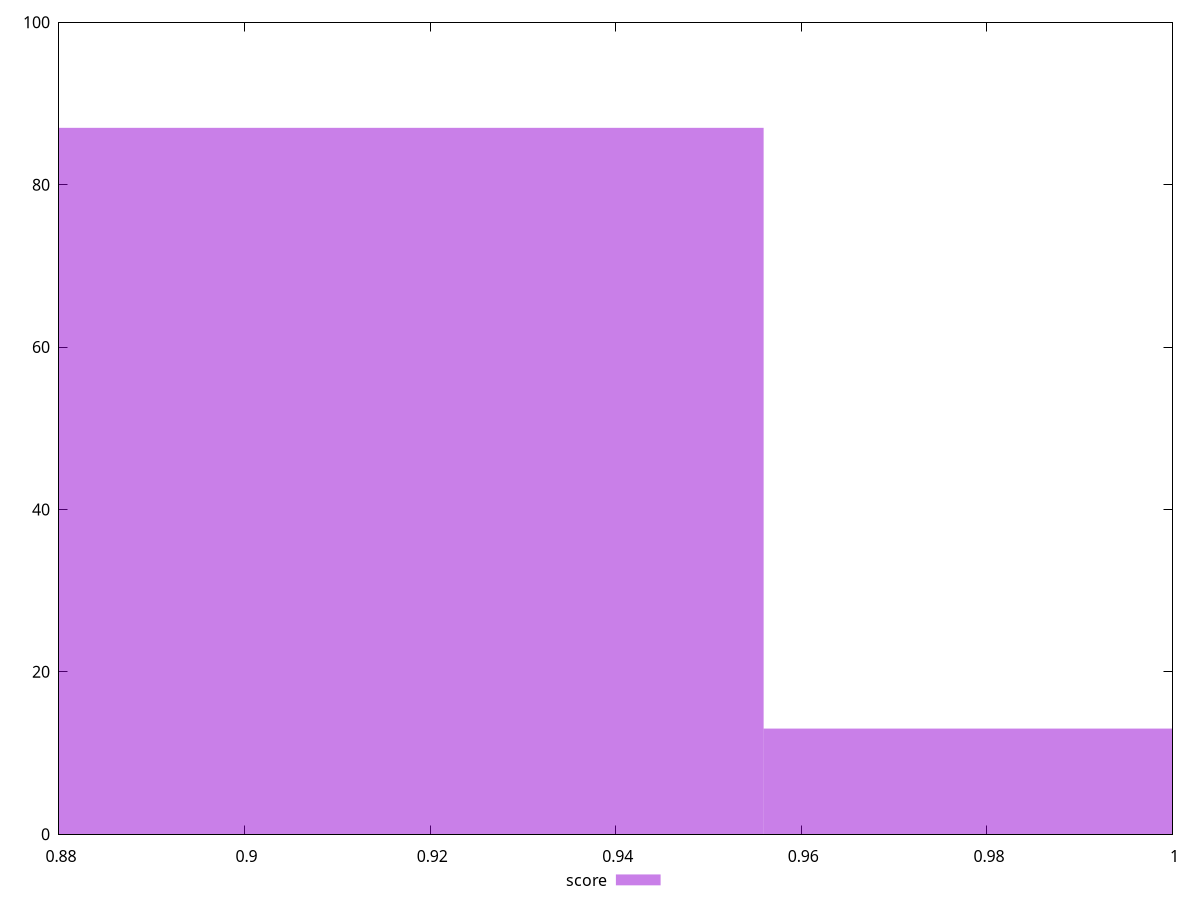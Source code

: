 reset

$score <<EOF
0.910414983710705 87
1.0014564820817755 13
EOF

set key outside below
set boxwidth 0.09104149837107049
set xrange [0.88:1]
set yrange [0:100]
set trange [0:100]
set style fill transparent solid 0.5 noborder
set terminal svg size 640, 490 enhanced background rgb 'white'
set output "reports/report_00033_2021-03-01T14-23-16.841Z/unused-css-rules/samples/astro-inner-cached/score/histogram.svg"

plot $score title "score" with boxes

reset
